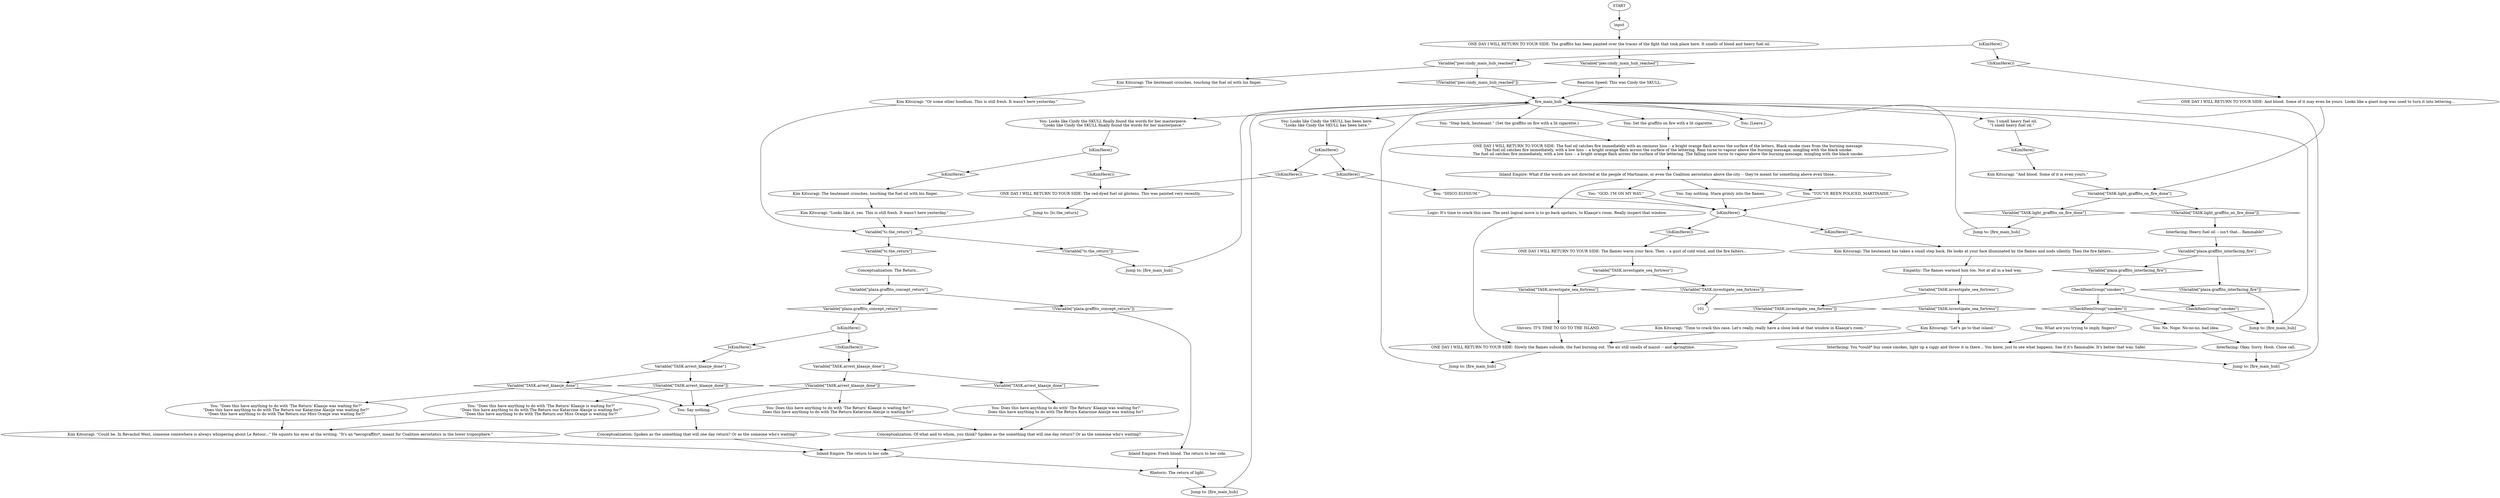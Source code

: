 # PLAZA / GRAFFITO
# There's a giant graffito on the plaza outside:
#Un jour je serai de retour près de toi
# ==================================================
digraph G {
	  0 [label="START"];
	  1 [label="input"];
	  2 [label="You: Say nothing. Stare grimly into the flames."];
	  3 [label="IsKimHere()"];
	  4 [label="IsKimHere()", shape=diamond];
	  5 [label="!(IsKimHere())", shape=diamond];
	  6 [label="ONE DAY I WILL RETURN TO YOUR SIDE: Slowly the flames subside, the fuel burning out. The air still smells of mazut -- and springtime."];
	  7 [label="You: \"YOU'VE BEEN POLICED, MARTINAISE.\""];
	  8 [label="Variable[\"TASK.arrest_klaasje_done\"]"];
	  9 [label="Variable[\"TASK.arrest_klaasje_done\"]", shape=diamond];
	  10 [label="!(Variable[\"TASK.arrest_klaasje_done\"])", shape=diamond];
	  11 [label="Interfacing: You *could* buy some smokes, light up a ciggy and throw it in there... You know, just to see what happens. See if it's flammable. It's better that way. Safer."];
	  12 [label="Rhetoric: The return of light."];
	  13 [label="Jump to: [fire_main_hub]"];
	  14 [label="ONE DAY I WILL RETURN TO YOUR SIDE: The red-dyed fuel oil glistens. This was painted very recently."];
	  15 [label="You: Looks like Cindy the SKULL has been here.\n\"Looks like Cindy the SKULL has been here.\""];
	  16 [label="You: [Leave.]"];
	  17 [label="You: No. Nope. No-no-no, bad idea."];
	  18 [label="You: Does this have anything to do with 'The Return' Klaasje is waiting for?\nDoes this have anything to do with The Return Katarzine Alasije is waiting for?"];
	  19 [label="Inland Empire: The return to her side."];
	  20 [label="You: \"Step back, lieutenant.\" (Set the graffito on fire with a lit cigarette.)"];
	  21 [label="Conceptualization: Spoken as the something that will one day return? Or as the someone who's waiting?"];
	  22 [label="Kim Kitsuragi: \"Or some other hoodlum. This is still fresh. It wasn't here yesterday.\""];
	  23 [label="Kim Kitsuragi: \"Could be. In Revachol West, someone somewhere is always whispering about Le Retour...\" He squints his eyes at the writing. \"It's an *aerograffito*, meant for Coalition aerostatics in the lower troposphere.\""];
	  24 [label="Interfacing: Heavy fuel oil -- isn't that... flammable?"];
	  25 [label="You: Set the graffito on fire with a lit cigarette."];
	  26 [label="Interfacing: Okay. Sorry. Hooh. Close call."];
	  27 [label="Variable[\"TASK.investigate_sea_fortress\"]"];
	  28 [label="Variable[\"TASK.investigate_sea_fortress\"]", shape=diamond];
	  29 [label="!(Variable[\"TASK.investigate_sea_fortress\"])", shape=diamond];
	  30 [label="Inland Empire: Fresh blood. The return to her side."];
	  31 [label="Variable[\"plaza.graffito_concept_return\"]"];
	  32 [label="Variable[\"plaza.graffito_concept_return\"]", shape=diamond];
	  33 [label="!(Variable[\"plaza.graffito_concept_return\"])", shape=diamond];
	  34 [label="ONE DAY I WILL RETURN TO YOUR SIDE: The flames warm your face. Then -- a gust of cold wind, and the fire falters..."];
	  35 [label="Kim Kitsuragi: \"Time to crack this case. Let's really, really have a close look at that window in Klaasje's room.\""];
	  36 [label="IsKimHere()"];
	  37 [label="IsKimHere()", shape=diamond];
	  38 [label="!(IsKimHere())", shape=diamond];
	  39 [label="Conceptualization: Of what and to whom, you think? Spoken as the something that will one day return? Or as the someone who's waiting?"];
	  40 [label="Jump to: [fire_main_hub]"];
	  41 [label="Variable[\"TASK.investigate_sea_fortress\"]"];
	  42 [label="Variable[\"TASK.investigate_sea_fortress\"]", shape=diamond];
	  43 [label="!(Variable[\"TASK.investigate_sea_fortress\"])", shape=diamond];
	  44 [label="Jump to: [fire_main_hub]"];
	  45 [label="Variable[\"plaza.graffito_interfacing_fire\"]"];
	  46 [label="Variable[\"plaza.graffito_interfacing_fire\"]", shape=diamond];
	  47 [label="!(Variable[\"plaza.graffito_interfacing_fire\"])", shape=diamond];
	  48 [label="Variable[\"TASK.arrest_klaasje_done\"]"];
	  49 [label="Variable[\"TASK.arrest_klaasje_done\"]", shape=diamond];
	  50 [label="!(Variable[\"TASK.arrest_klaasje_done\"])", shape=diamond];
	  51 [label="Variable[\"tc.the_return\"]"];
	  52 [label="Variable[\"tc.the_return\"]", shape=diamond];
	  53 [label="!(Variable[\"tc.the_return\"])", shape=diamond];
	  54 [label="ONE DAY I WILL RETURN TO YOUR SIDE: The fuel oil catches fire immediately with an ominous hiss -- a bright orange flash across the surface of the letters. Black smoke rises from the burning message.\nThe fuel oil catches fire immediately, with a low hiss -- a bright orange flash across the surface of the lettering. Rain turns to vapour above the burning message, mingling with the black smoke.\nThe fuel oil catches fire immediately, with a low hiss -- a bright orange flash across the surface of the lettering. The falling snow turns to vapour above the burning message, mingling with the black smoke."];
	  55 [label="IsKimHere()"];
	  56 [label="IsKimHere()", shape=diamond];
	  57 [label="!(IsKimHere())", shape=diamond];
	  58 [label="Empathy: The flames warmed him too. Not at all in a bad way."];
	  59 [label="You: \"Does this have anything to do with 'The Return' Klaasje is waiting for?\"\n\"Does this have anything to do with The Return our Katarzine Alasije is waiting for?\"\n\"Does this have anything to do with The Return our Miss Oranje is waiting for?\""];
	  60 [label="Conceptualization: The Return..."];
	  61 [label="CheckItemGroup(\"smokes\")"];
	  62 [label="CheckItemGroup(\"smokes\")", shape=diamond];
	  63 [label="!(CheckItemGroup(\"smokes\"))", shape=diamond];
	  64 [label="You: Does this have anything to do with' The Return' Klaasje was waiting for?\nDoes this have anything to do with The Return Katarzine Alasije was waiting for?"];
	  65 [label="Jump to: [fire_main_hub]"];
	  66 [label="Jump to: [fire_main_hub]"];
	  67 [label="Kim Kitsuragi: \"Let's go to that island.\""];
	  68 [label="ONE DAY I WILL RETURN TO YOUR SIDE: And blood. Some of it may even be yours. Looks like a giant mop was used to turn it into lettering..."];
	  69 [label="Variable[\"TASK.light_graffito_on_fire_done\"]"];
	  70 [label="Variable[\"TASK.light_graffito_on_fire_done\"]", shape=diamond];
	  71 [label="!(Variable[\"TASK.light_graffito_on_fire_done\"])", shape=diamond];
	  72 [label="You: I smell heavy fuel oil.\n\"I smell heavy fuel oil.\""];
	  73 [label="Kim Kitsuragi: The lieutenant crouches, touching the fuel oil with his finger."];
	  74 [label="You: \"GOD. I'M ON MY WAY.\""];
	  75 [label="You: \"Does this have anything to do with 'The Return' Klaasje was waiting for?\"\n\"Does this have anything to do with The Return our Katarzine Alasije was waiting for?\"\n\"Does this have anything to do with The Return our Miss Oranje was waiting for?\""];
	  76 [label="Jump to: [fire_main_hub]"];
	  77 [label="Inland Empire: What if the words are not directed at the people of Martinaise, or even the Coalition aerostatics above the city -- they're meant for something above even those..."];
	  78 [label="Kim Kitsuragi: The lieutenant has taken a small step back. He looks at your face illuminated by the flames and nods silently. Then the fire falters..."];
	  79 [label="Shivers: IT'S TIME TO GO TO THE ISLAND."];
	  80 [label="Jump to: [tc.the_return]"];
	  81 [label="IsKimHere()"];
	  82 [label="IsKimHere()", shape=diamond];
	  83 [label="!(IsKimHere())", shape=diamond];
	  84 [label="You: Looks like Cindy the SKULL finally found the words for her masterpiece.\n\"Looks like Cindy the SKULL finally found the words for her masterpiece.\""];
	  85 [label="Kim Kitsuragi: \"And blood. Some of it is even yours.\""];
	  86 [label="You: What are you trying to imply, fingers?"];
	  87 [label="Reaction Speed: This was Cindy the SKULL."];
	  88 [label="You: Say nothing."];
	  89 [label="ONE DAY I WILL RETURN TO YOUR SIDE: The graffito has been painted over the traces of the fight that took place here. It smells of blood and heavy fuel oil."];
	  90 [label="fire_main_hub"];
	  91 [label="Kim Kitsuragi: \"Looks like it, yes. This is still fresh. It wasn't here yesterday.\""];
	  92 [label="IsKimHere()"];
	  93 [label="IsKimHere()", shape=diamond];
	  94 [label="!(IsKimHere())", shape=diamond];
	  95 [label="Variable[\"pier.cindy_main_hub_reached\"]"];
	  96 [label="Variable[\"pier.cindy_main_hub_reached\"]", shape=diamond];
	  97 [label="!(Variable[\"pier.cindy_main_hub_reached\"])", shape=diamond];
	  98 [label="Kim Kitsuragi: The lieutenant crouches, touching the fuel oil with his finger."];
	  99 [label="You: \"DISCO ELYSIUM.\""];
	  100 [label="Logic: It's time to crack this case. The next logical move is to go back upstairs, to Klaasje's room. Really inspect that window."];
	  0 -> 1
	  1 -> 89
	  2 -> 55
	  3 -> 4
	  3 -> 5
	  4 -> 99
	  5 -> 14
	  6 -> 40
	  7 -> 55
	  8 -> 9
	  8 -> 10
	  9 -> 64
	  10 -> 88
	  10 -> 18
	  11 -> 13
	  12 -> 76
	  13 -> 90
	  14 -> 80
	  15 -> 3
	  17 -> 26
	  18 -> 39
	  19 -> 12
	  20 -> 54
	  21 -> 19
	  22 -> 51
	  23 -> 19
	  24 -> 45
	  25 -> 54
	  26 -> 13
	  27 -> 28
	  27 -> 29
	  28 -> 67
	  29 -> 35
	  30 -> 12
	  31 -> 32
	  31 -> 33
	  32 -> 81
	  33 -> 30
	  34 -> 41
	  35 -> 6
	  36 -> 37
	  36 -> 38
	  37 -> 73
	  38 -> 14
	  39 -> 19
	  40 -> 90
	  41 -> 42
	  41 -> 43
	  42 -> 79
	  43 -> 101
	  44 -> 90
	  45 -> 46
	  45 -> 47
	  46 -> 61
	  47 -> 66
	  48 -> 49
	  48 -> 50
	  49 -> 88
	  49 -> 75
	  50 -> 88
	  50 -> 59
	  51 -> 52
	  51 -> 53
	  52 -> 60
	  53 -> 44
	  54 -> 77
	  55 -> 56
	  55 -> 57
	  56 -> 78
	  57 -> 34
	  58 -> 27
	  59 -> 23
	  60 -> 31
	  61 -> 62
	  61 -> 63
	  62 -> 66
	  63 -> 17
	  63 -> 86
	  64 -> 39
	  65 -> 90
	  66 -> 90
	  67 -> 6
	  68 -> 69
	  69 -> 70
	  69 -> 71
	  70 -> 65
	  71 -> 24
	  72 -> 93
	  73 -> 91
	  74 -> 55
	  75 -> 23
	  76 -> 90
	  77 -> 74
	  77 -> 2
	  77 -> 100
	  77 -> 7
	  78 -> 58
	  79 -> 6
	  80 -> 51
	  81 -> 82
	  81 -> 83
	  82 -> 48
	  83 -> 8
	  84 -> 36
	  85 -> 69
	  86 -> 11
	  87 -> 90
	  88 -> 21
	  89 -> 96
	  90 -> 72
	  90 -> 15
	  90 -> 16
	  90 -> 84
	  90 -> 20
	  90 -> 25
	  91 -> 51
	  92 -> 94
	  92 -> 95
	  93 -> 85
	  94 -> 68
	  95 -> 97
	  95 -> 98
	  96 -> 87
	  97 -> 90
	  98 -> 22
	  99 -> 55
	  100 -> 6
}

